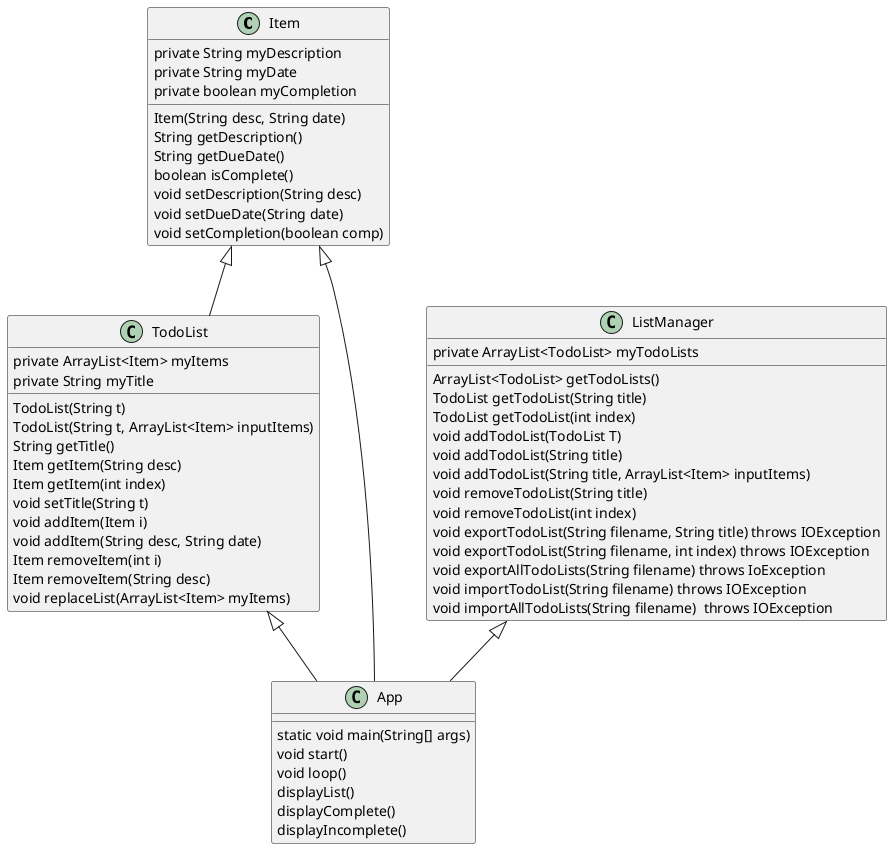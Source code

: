 @startuml
Item <|-- TodoList
Item <|-- App
TodoList <|-- App
ListManager <|-- App

Item : private String myDescription
Item : private String myDate
Item : private boolean myCompletion
Item : Item(String desc, String date)
Item : String getDescription()
Item : String getDueDate()
Item : boolean isComplete()
Item : void setDescription(String desc)
Item : void setDueDate(String date)
Item : void setCompletion(boolean comp)

TodoList : private ArrayList<Item> myItems
TodoList : private String myTitle
TodoList : TodoList(String t)
TodoList : TodoList(String t, ArrayList<Item> inputItems)
TodoList : String getTitle()
TodoList : Item getItem(String desc)
TodoList : Item getItem(int index)
TodoList : void setTitle(String t)
TodoList : void addItem(Item i)
TodoList : void addItem(String desc, String date)
TodoList : Item removeItem(int i)
TodoList : Item removeItem(String desc)
TodoList : void replaceList(ArrayList<Item> myItems)

ListManager : private ArrayList<TodoList> myTodoLists
ListManager : ArrayList<TodoList> getTodoLists()
ListManager : TodoList getTodoList(String title)
ListManager : TodoList getTodoList(int index)
ListManager : void addTodoList(TodoList T)
ListManager : void addTodoList(String title)
ListManager : void addTodoList(String title, ArrayList<Item> inputItems)
ListManager : void removeTodoList(String title)
ListManager : void removeTodoList(int index)
ListManager : void exportTodoList(String filename, String title) throws IOException
ListManager : void exportTodoList(String filename, int index) throws IOException
ListManager : void exportAllTodoLists(String filename) throws IoException
ListManager : void importTodoList(String filename) throws IOException
ListManager : void importAllTodoLists(String filename)  throws IOException

App : static void main(String[] args)
App : void start()
App : void loop()
App : displayList()
App : displayComplete()
App : displayIncomplete()
@enduml